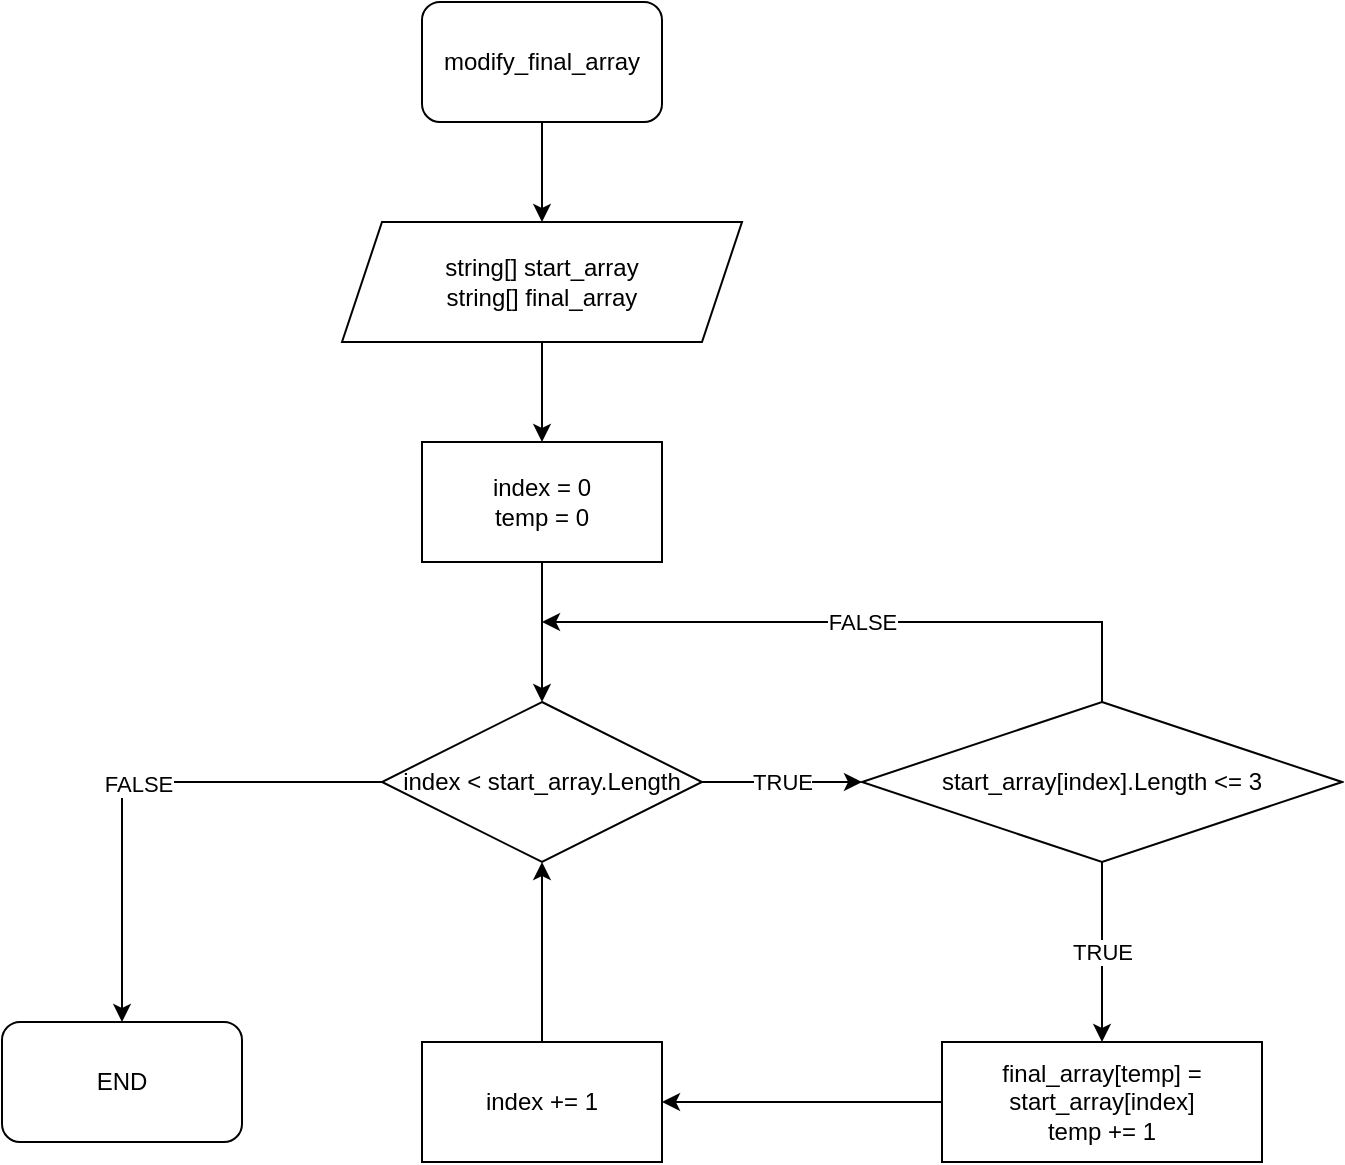 <mxfile version="22.1.3" type="device">
  <diagram name="Страница — 1" id="QyTtew7KdF7MnKeZE8AW">
    <mxGraphModel dx="1002" dy="903" grid="1" gridSize="10" guides="1" tooltips="1" connect="1" arrows="1" fold="1" page="1" pageScale="1" pageWidth="827" pageHeight="1169" math="0" shadow="0">
      <root>
        <mxCell id="0" />
        <mxCell id="1" parent="0" />
        <mxCell id="-7mRF8qXslL9lOyEyZfl-12" value="" style="edgeStyle=orthogonalEdgeStyle;rounded=0;orthogonalLoop=1;jettySize=auto;html=1;" parent="1" source="-7mRF8qXslL9lOyEyZfl-1" target="-7mRF8qXslL9lOyEyZfl-3" edge="1">
          <mxGeometry relative="1" as="geometry" />
        </mxCell>
        <mxCell id="-7mRF8qXslL9lOyEyZfl-1" value="modify_final_array" style="rounded=1;whiteSpace=wrap;html=1;" parent="1" vertex="1">
          <mxGeometry x="330" y="60" width="120" height="60" as="geometry" />
        </mxCell>
        <mxCell id="-7mRF8qXslL9lOyEyZfl-2" value="END" style="rounded=1;whiteSpace=wrap;html=1;" parent="1" vertex="1">
          <mxGeometry x="120" y="570" width="120" height="60" as="geometry" />
        </mxCell>
        <mxCell id="-7mRF8qXslL9lOyEyZfl-11" value="" style="edgeStyle=orthogonalEdgeStyle;rounded=0;orthogonalLoop=1;jettySize=auto;html=1;" parent="1" source="-7mRF8qXslL9lOyEyZfl-3" edge="1">
          <mxGeometry relative="1" as="geometry">
            <mxPoint x="390" y="280" as="targetPoint" />
          </mxGeometry>
        </mxCell>
        <mxCell id="-7mRF8qXslL9lOyEyZfl-3" value="string[] start_array&lt;br&gt;string[] final_array" style="shape=parallelogram;perimeter=parallelogramPerimeter;whiteSpace=wrap;html=1;fixedSize=1;" parent="1" vertex="1">
          <mxGeometry x="290" y="170" width="200" height="60" as="geometry" />
        </mxCell>
        <mxCell id="-7mRF8qXslL9lOyEyZfl-19" value="" style="edgeStyle=orthogonalEdgeStyle;rounded=0;orthogonalLoop=1;jettySize=auto;html=1;" parent="1" source="-7mRF8qXslL9lOyEyZfl-17" target="-7mRF8qXslL9lOyEyZfl-18" edge="1">
          <mxGeometry relative="1" as="geometry" />
        </mxCell>
        <mxCell id="-7mRF8qXslL9lOyEyZfl-17" value="index = 0&lt;br&gt;temp = 0" style="rounded=0;whiteSpace=wrap;html=1;" parent="1" vertex="1">
          <mxGeometry x="330" y="280" width="120" height="60" as="geometry" />
        </mxCell>
        <mxCell id="-7mRF8qXslL9lOyEyZfl-21" value="TRUE" style="edgeStyle=orthogonalEdgeStyle;rounded=0;orthogonalLoop=1;jettySize=auto;html=1;" parent="1" source="-7mRF8qXslL9lOyEyZfl-18" target="-7mRF8qXslL9lOyEyZfl-20" edge="1">
          <mxGeometry relative="1" as="geometry" />
        </mxCell>
        <mxCell id="-7mRF8qXslL9lOyEyZfl-28" style="edgeStyle=orthogonalEdgeStyle;rounded=0;orthogonalLoop=1;jettySize=auto;html=1;" parent="1" source="-7mRF8qXslL9lOyEyZfl-18" target="-7mRF8qXslL9lOyEyZfl-2" edge="1">
          <mxGeometry relative="1" as="geometry" />
        </mxCell>
        <mxCell id="-7mRF8qXslL9lOyEyZfl-29" value="FALSE" style="edgeLabel;html=1;align=center;verticalAlign=middle;resizable=0;points=[];" parent="-7mRF8qXslL9lOyEyZfl-28" vertex="1" connectable="0">
          <mxGeometry x="-0.024" y="1" relative="1" as="geometry">
            <mxPoint as="offset" />
          </mxGeometry>
        </mxCell>
        <mxCell id="-7mRF8qXslL9lOyEyZfl-18" value="index &amp;lt; start_array.Length" style="rhombus;whiteSpace=wrap;html=1;rounded=0;" parent="1" vertex="1">
          <mxGeometry x="310" y="410" width="160" height="80" as="geometry" />
        </mxCell>
        <mxCell id="-7mRF8qXslL9lOyEyZfl-23" value="TRUE" style="edgeStyle=orthogonalEdgeStyle;rounded=0;orthogonalLoop=1;jettySize=auto;html=1;" parent="1" source="-7mRF8qXslL9lOyEyZfl-20" target="-7mRF8qXslL9lOyEyZfl-22" edge="1">
          <mxGeometry relative="1" as="geometry" />
        </mxCell>
        <mxCell id="-7mRF8qXslL9lOyEyZfl-24" value="FALSE" style="edgeStyle=orthogonalEdgeStyle;rounded=0;orthogonalLoop=1;jettySize=auto;html=1;" parent="1" source="-7mRF8qXslL9lOyEyZfl-20" edge="1">
          <mxGeometry relative="1" as="geometry">
            <mxPoint x="390" y="370" as="targetPoint" />
            <Array as="points">
              <mxPoint x="670" y="370" />
            </Array>
          </mxGeometry>
        </mxCell>
        <mxCell id="-7mRF8qXslL9lOyEyZfl-20" value="start_array[index].Length &amp;lt;= 3" style="rhombus;whiteSpace=wrap;html=1;rounded=0;" parent="1" vertex="1">
          <mxGeometry x="550" y="410" width="240" height="80" as="geometry" />
        </mxCell>
        <mxCell id="-7mRF8qXslL9lOyEyZfl-26" value="" style="edgeStyle=orthogonalEdgeStyle;rounded=0;orthogonalLoop=1;jettySize=auto;html=1;" parent="1" source="-7mRF8qXslL9lOyEyZfl-22" target="-7mRF8qXslL9lOyEyZfl-25" edge="1">
          <mxGeometry relative="1" as="geometry" />
        </mxCell>
        <mxCell id="-7mRF8qXslL9lOyEyZfl-22" value="final_array[temp] = start_array[index]&lt;br&gt;temp += 1" style="whiteSpace=wrap;html=1;rounded=0;" parent="1" vertex="1">
          <mxGeometry x="590" y="580" width="160" height="60" as="geometry" />
        </mxCell>
        <mxCell id="-7mRF8qXslL9lOyEyZfl-27" style="edgeStyle=orthogonalEdgeStyle;rounded=0;orthogonalLoop=1;jettySize=auto;html=1;entryX=0.5;entryY=1;entryDx=0;entryDy=0;" parent="1" source="-7mRF8qXslL9lOyEyZfl-25" target="-7mRF8qXslL9lOyEyZfl-18" edge="1">
          <mxGeometry relative="1" as="geometry" />
        </mxCell>
        <mxCell id="-7mRF8qXslL9lOyEyZfl-25" value="index += 1" style="whiteSpace=wrap;html=1;rounded=0;" parent="1" vertex="1">
          <mxGeometry x="330" y="580" width="120" height="60" as="geometry" />
        </mxCell>
      </root>
    </mxGraphModel>
  </diagram>
</mxfile>
